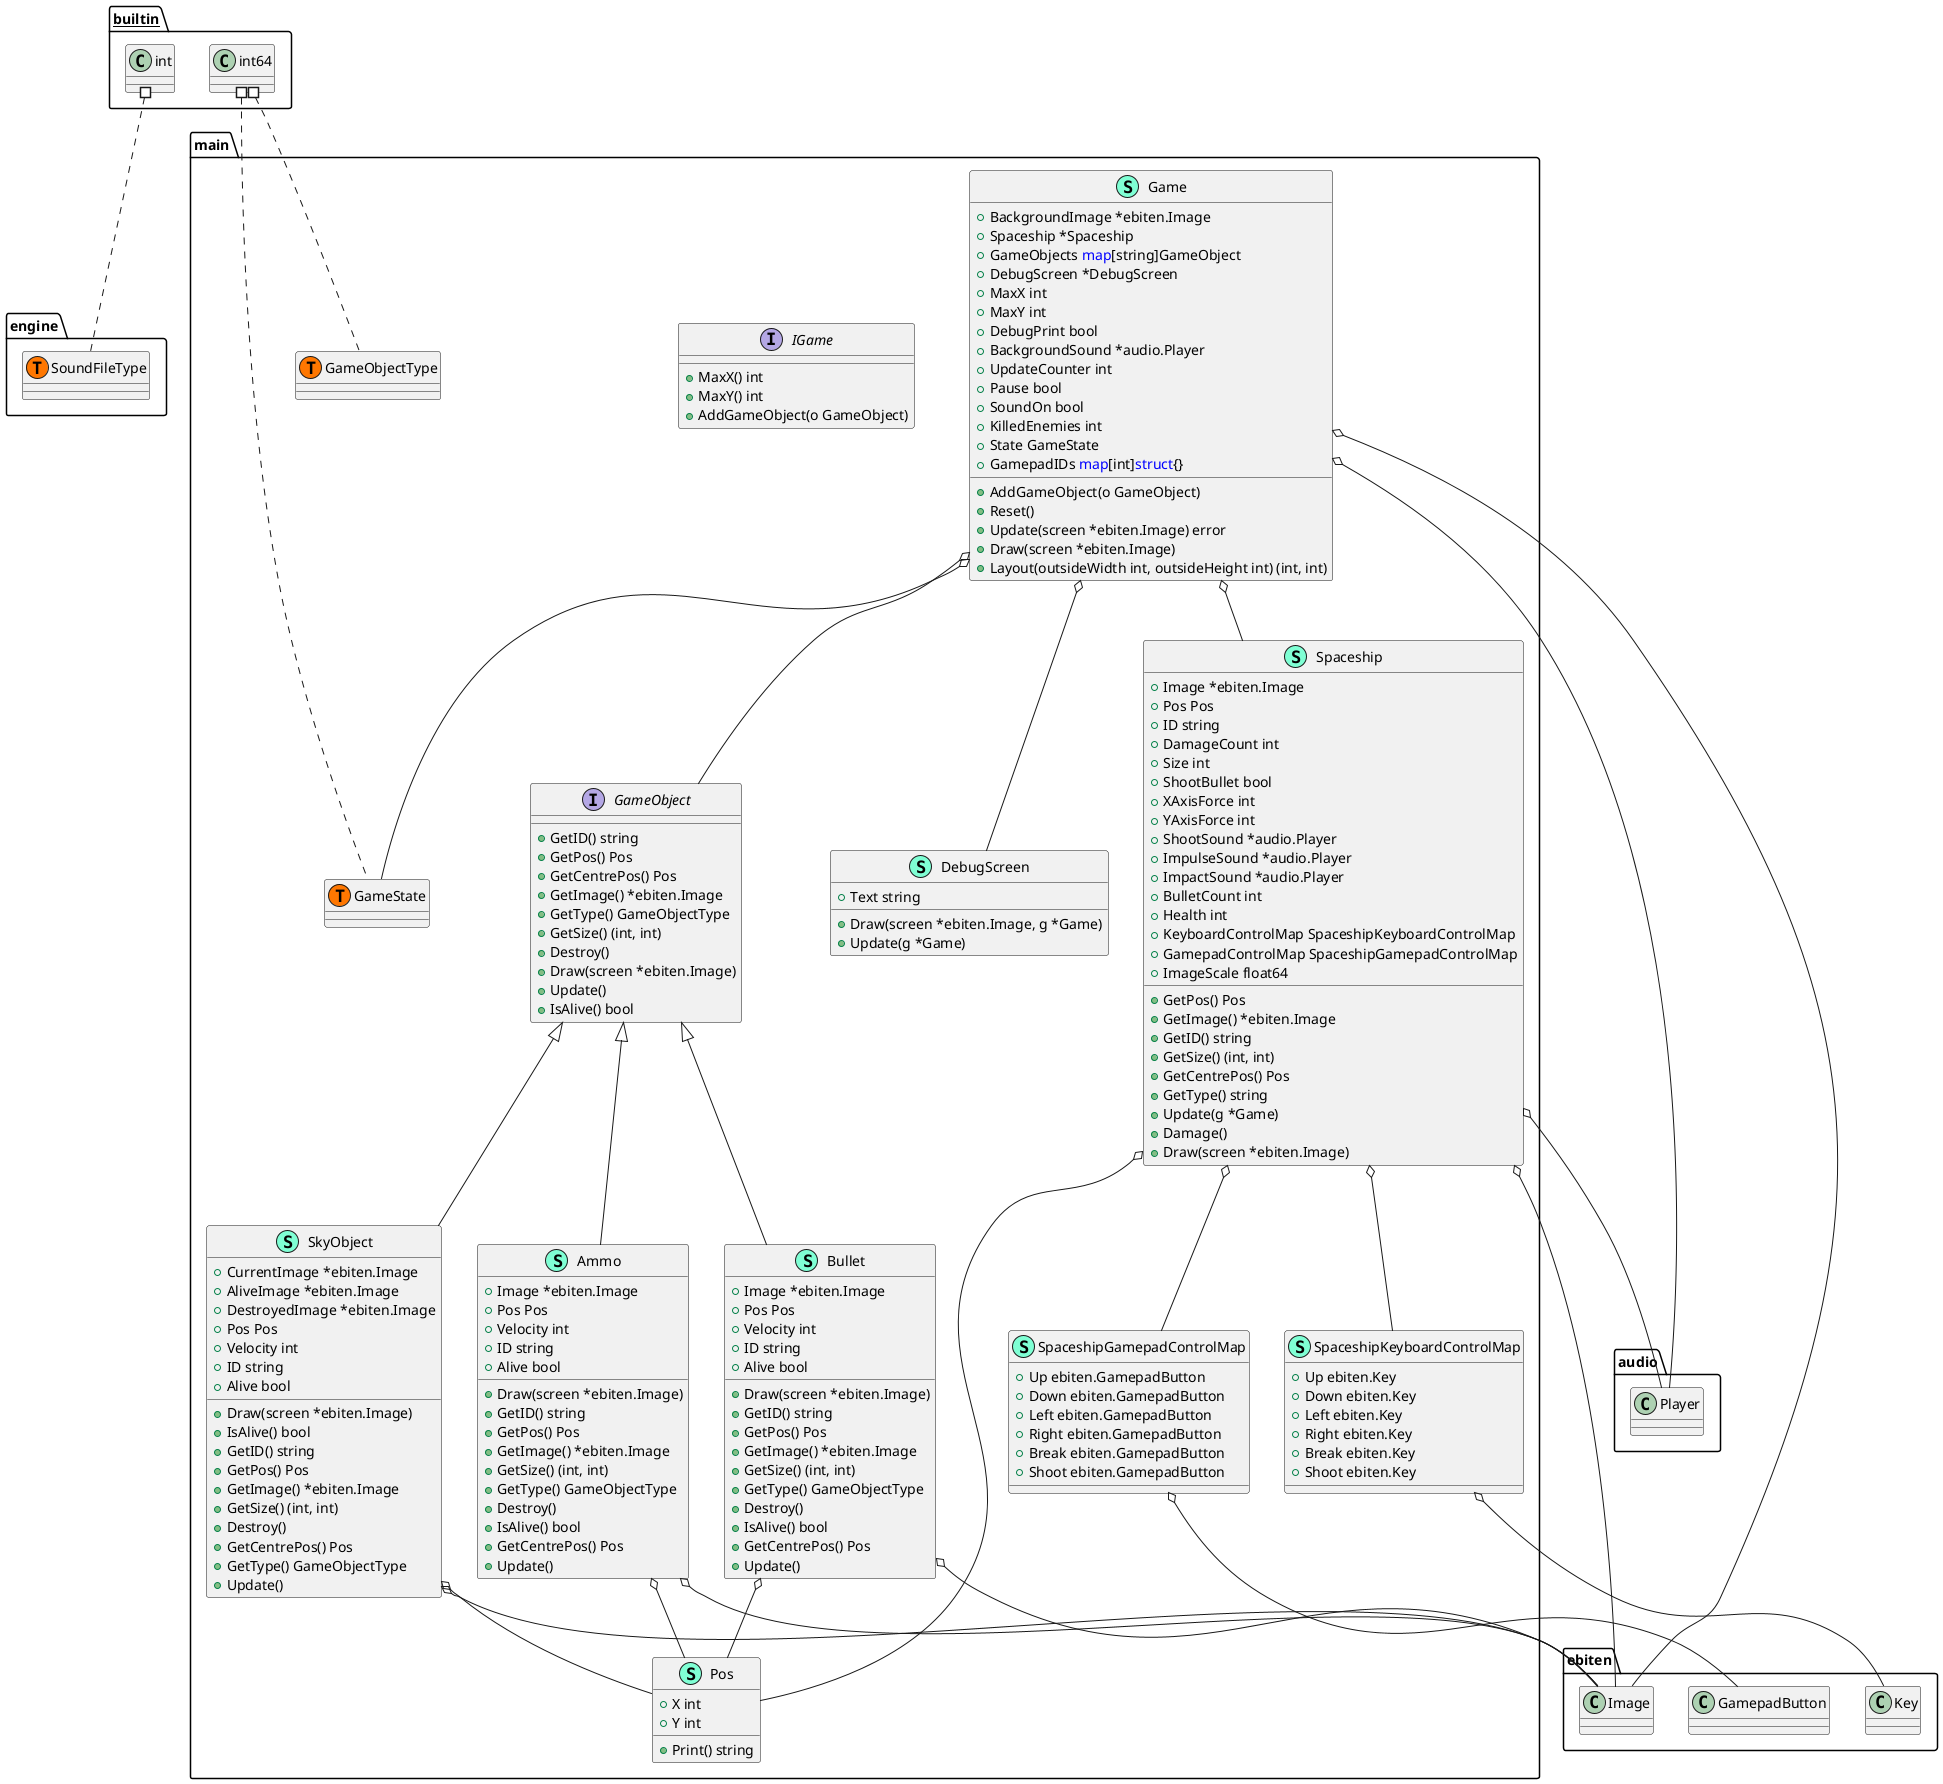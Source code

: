 @startuml
namespace engine {
    class engine.SoundFileType << (T, #FF7700) >>  {
    }
}



namespace main {
    class Ammo << (S,Aquamarine) >> {
        + Image *ebiten.Image
        + Pos Pos
        + Velocity int
        + ID string
        + Alive bool

        + Draw(screen *ebiten.Image) 
        + GetID() string
        + GetPos() Pos
        + GetImage() *ebiten.Image
        + GetSize() (int, int)
        + GetType() GameObjectType
        + Destroy() 
        + IsAlive() bool
        + GetCentrePos() Pos
        + Update() 

    }
    class Bullet << (S,Aquamarine) >> {
        + Image *ebiten.Image
        + Pos Pos
        + Velocity int
        + ID string
        + Alive bool

        + Draw(screen *ebiten.Image) 
        + GetID() string
        + GetPos() Pos
        + GetImage() *ebiten.Image
        + GetSize() (int, int)
        + GetType() GameObjectType
        + Destroy() 
        + IsAlive() bool
        + GetCentrePos() Pos
        + Update() 

    }
    class DebugScreen << (S,Aquamarine) >> {
        + Text string

        + Draw(screen *ebiten.Image, g *Game) 
        + Update(g *Game) 

    }
    class Game << (S,Aquamarine) >> {
        + BackgroundImage *ebiten.Image
        + Spaceship *Spaceship
        + GameObjects <font color=blue>map</font>[string]GameObject
        + DebugScreen *DebugScreen
        + MaxX int
        + MaxY int
        + DebugPrint bool
        + BackgroundSound *audio.Player
        + UpdateCounter int
        + Pause bool
        + SoundOn bool
        + KilledEnemies int
        + State GameState
        + GamepadIDs <font color=blue>map</font>[int]<font color=blue>struct</font>{}

        + AddGameObject(o GameObject) 
        + Reset() 
        + Update(screen *ebiten.Image) error
        + Draw(screen *ebiten.Image) 
        + Layout(outsideWidth int, outsideHeight int) (int, int)

    }
    interface GameObject  {
        + GetID() string
        + GetPos() Pos
        + GetCentrePos() Pos
        + GetImage() *ebiten.Image
        + GetType() GameObjectType
        + GetSize() (int, int)
        + Destroy() 
        + Draw(screen *ebiten.Image) 
        + Update() 
        + IsAlive() bool

    }
    interface IGame  {
        + MaxX() int
        + MaxY() int
        + AddGameObject(o GameObject) 

    }
    class Pos << (S,Aquamarine) >> {
        + X int
        + Y int

        + Print() string

    }
    class SkyObject << (S,Aquamarine) >> {
        + CurrentImage *ebiten.Image
        + AliveImage *ebiten.Image
        + DestroyedImage *ebiten.Image
        + Pos Pos
        + Velocity int
        + ID string
        + Alive bool

        + Draw(screen *ebiten.Image) 
        + IsAlive() bool
        + GetID() string
        + GetPos() Pos
        + GetImage() *ebiten.Image
        + GetSize() (int, int)
        + Destroy() 
        + GetCentrePos() Pos
        + GetType() GameObjectType
        + Update() 

    }
    class Spaceship << (S,Aquamarine) >> {
        + Image *ebiten.Image
        + Pos Pos
        + ID string
        + DamageCount int
        + Size int
        + ShootBullet bool
        + XAxisForce int
        + YAxisForce int
        + ShootSound *audio.Player
        + ImpulseSound *audio.Player
        + ImpactSound *audio.Player
        + BulletCount int
        + Health int
        + KeyboardControlMap SpaceshipKeyboardControlMap
        + GamepadControlMap SpaceshipGamepadControlMap
        + ImageScale float64

        + GetPos() Pos
        + GetImage() *ebiten.Image
        + GetID() string
        + GetSize() (int, int)
        + GetCentrePos() Pos
        + GetType() string
        + Update(g *Game) 
        + Damage() 
        + Draw(screen *ebiten.Image) 

    }
    class SpaceshipGamepadControlMap << (S,Aquamarine) >> {
        + Up ebiten.GamepadButton
        + Down ebiten.GamepadButton
        + Left ebiten.GamepadButton
        + Right ebiten.GamepadButton
        + Break ebiten.GamepadButton
        + Shoot ebiten.GamepadButton

    }
    class SpaceshipKeyboardControlMap << (S,Aquamarine) >> {
        + Up ebiten.Key
        + Down ebiten.Key
        + Left ebiten.Key
        + Right ebiten.Key
        + Break ebiten.Key
        + Shoot ebiten.Key

    }
    class main.GameObjectType << (T, #FF7700) >>  {
    }
    class main.GameState << (T, #FF7700) >>  {
    }
}

"main.GameObject" <|-- "main.Ammo"
"main.GameObject" <|-- "main.Bullet"
"main.GameObject" <|-- "main.SkyObject"

"main.Ammo" o-- "ebiten.Image"
"main.Ammo" o-- "main.Pos"
"main.Bullet" o-- "ebiten.Image"
"main.Bullet" o-- "main.Pos"
"main.Game" o-- "audio.Player"
"main.Game" o-- "ebiten.Image"
"main.Game" o-- "main.DebugScreen"
"main.Game" o-- "main.GameObject"
"main.Game" o-- "main.GameState"
"main.Game" o-- "main.Spaceship"
"main.SkyObject" o-- "ebiten.Image"
"main.SkyObject" o-- "main.Pos"
"main.Spaceship" o-- "audio.Player"
"main.Spaceship" o-- "ebiten.Image"
"main.Spaceship" o-- "main.Pos"
"main.Spaceship" o-- "main.SpaceshipGamepadControlMap"
"main.Spaceship" o-- "main.SpaceshipKeyboardControlMap"
"main.SpaceshipGamepadControlMap" o-- "ebiten.GamepadButton"
"main.SpaceshipKeyboardControlMap" o-- "ebiten.Key"

"__builtin__.int" #.. "engine.SoundFileType"
"__builtin__.int64" #.. "main.GameObjectType"
"__builtin__.int64" #.. "main.GameState"
@enduml
